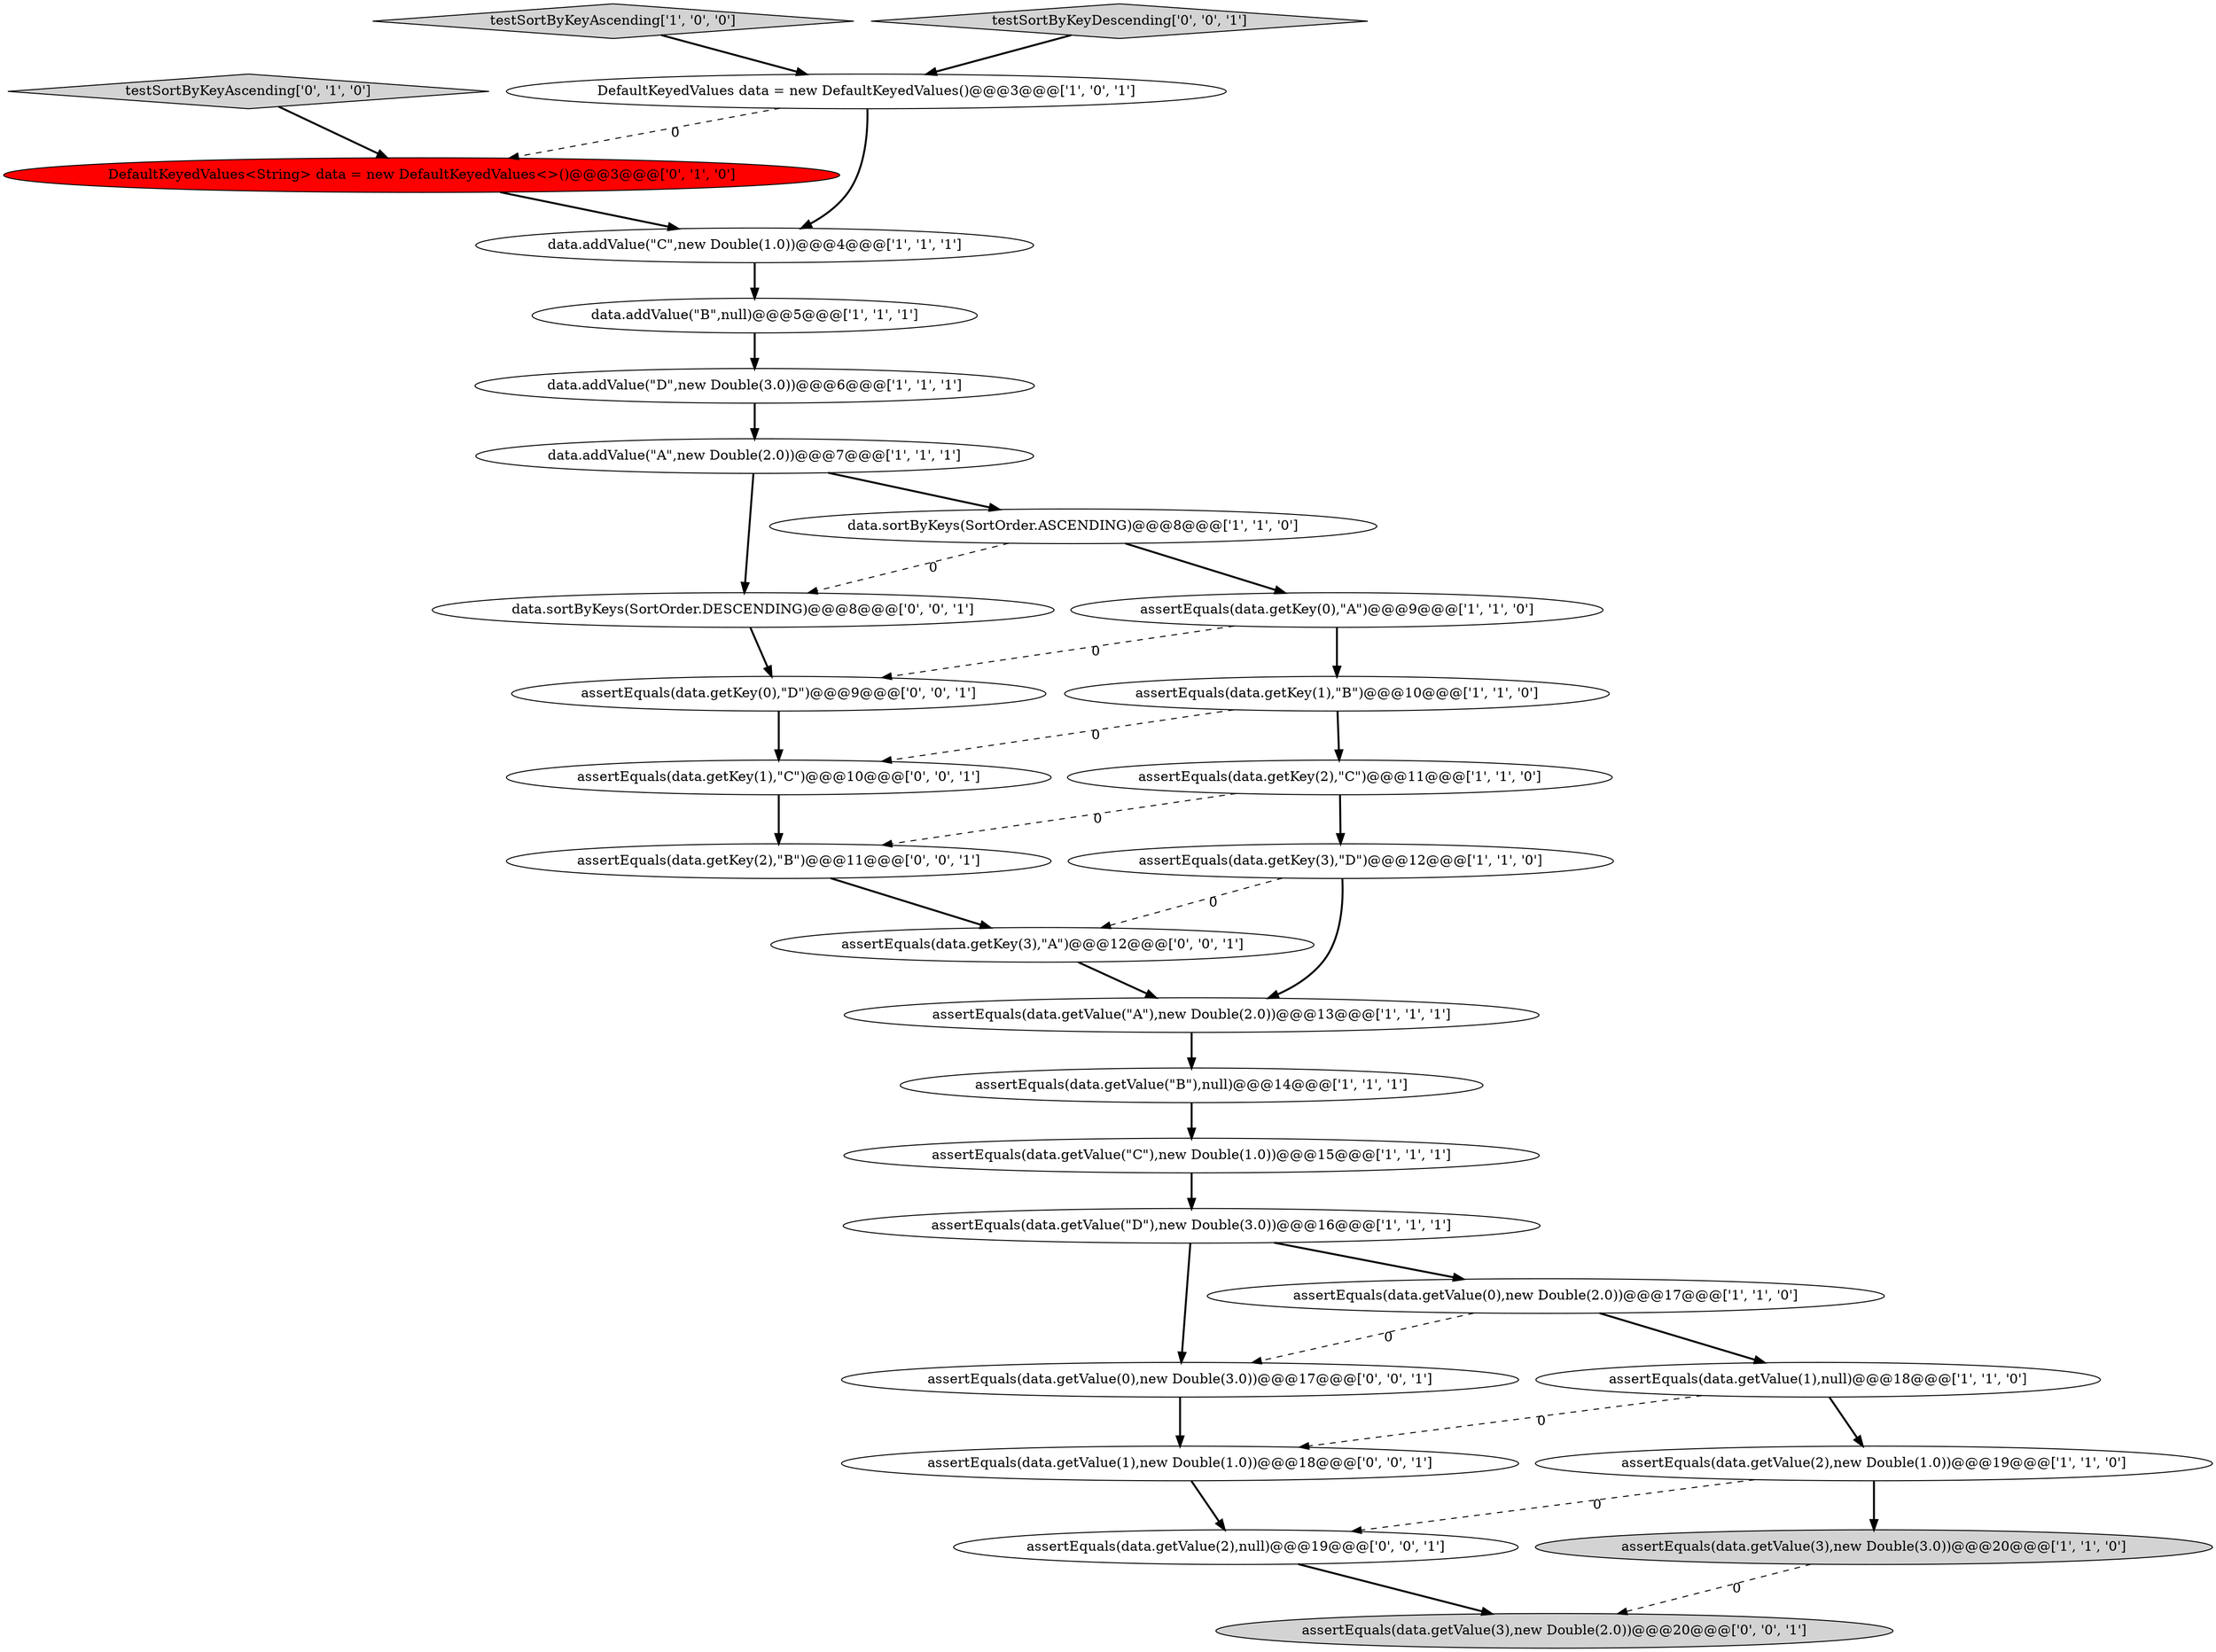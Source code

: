 digraph {
26 [style = filled, label = "assertEquals(data.getKey(3),\"A\")@@@12@@@['0', '0', '1']", fillcolor = white, shape = ellipse image = "AAA0AAABBB3BBB"];
9 [style = filled, label = "assertEquals(data.getValue(\"B\"),null)@@@14@@@['1', '1', '1']", fillcolor = white, shape = ellipse image = "AAA0AAABBB1BBB"];
18 [style = filled, label = "assertEquals(data.getKey(1),\"B\")@@@10@@@['1', '1', '0']", fillcolor = white, shape = ellipse image = "AAA0AAABBB1BBB"];
20 [style = filled, label = "DefaultKeyedValues<String> data = new DefaultKeyedValues<>()@@@3@@@['0', '1', '0']", fillcolor = red, shape = ellipse image = "AAA1AAABBB2BBB"];
10 [style = filled, label = "assertEquals(data.getValue(\"D\"),new Double(3.0))@@@16@@@['1', '1', '1']", fillcolor = white, shape = ellipse image = "AAA0AAABBB1BBB"];
12 [style = filled, label = "assertEquals(data.getValue(\"C\"),new Double(1.0))@@@15@@@['1', '1', '1']", fillcolor = white, shape = ellipse image = "AAA0AAABBB1BBB"];
3 [style = filled, label = "assertEquals(data.getValue(3),new Double(3.0))@@@20@@@['1', '1', '0']", fillcolor = lightgray, shape = ellipse image = "AAA0AAABBB1BBB"];
11 [style = filled, label = "testSortByKeyAscending['1', '0', '0']", fillcolor = lightgray, shape = diamond image = "AAA0AAABBB1BBB"];
7 [style = filled, label = "data.addValue(\"D\",new Double(3.0))@@@6@@@['1', '1', '1']", fillcolor = white, shape = ellipse image = "AAA0AAABBB1BBB"];
21 [style = filled, label = "assertEquals(data.getKey(0),\"D\")@@@9@@@['0', '0', '1']", fillcolor = white, shape = ellipse image = "AAA0AAABBB3BBB"];
8 [style = filled, label = "assertEquals(data.getValue(1),null)@@@18@@@['1', '1', '0']", fillcolor = white, shape = ellipse image = "AAA0AAABBB1BBB"];
27 [style = filled, label = "assertEquals(data.getValue(0),new Double(3.0))@@@17@@@['0', '0', '1']", fillcolor = white, shape = ellipse image = "AAA0AAABBB3BBB"];
6 [style = filled, label = "data.addValue(\"B\",null)@@@5@@@['1', '1', '1']", fillcolor = white, shape = ellipse image = "AAA0AAABBB1BBB"];
25 [style = filled, label = "testSortByKeyDescending['0', '0', '1']", fillcolor = lightgray, shape = diamond image = "AAA0AAABBB3BBB"];
19 [style = filled, label = "testSortByKeyAscending['0', '1', '0']", fillcolor = lightgray, shape = diamond image = "AAA0AAABBB2BBB"];
2 [style = filled, label = "assertEquals(data.getValue(2),new Double(1.0))@@@19@@@['1', '1', '0']", fillcolor = white, shape = ellipse image = "AAA0AAABBB1BBB"];
0 [style = filled, label = "assertEquals(data.getKey(0),\"A\")@@@9@@@['1', '1', '0']", fillcolor = white, shape = ellipse image = "AAA0AAABBB1BBB"];
28 [style = filled, label = "assertEquals(data.getKey(2),\"B\")@@@11@@@['0', '0', '1']", fillcolor = white, shape = ellipse image = "AAA0AAABBB3BBB"];
22 [style = filled, label = "data.sortByKeys(SortOrder.DESCENDING)@@@8@@@['0', '0', '1']", fillcolor = white, shape = ellipse image = "AAA0AAABBB3BBB"];
14 [style = filled, label = "data.sortByKeys(SortOrder.ASCENDING)@@@8@@@['1', '1', '0']", fillcolor = white, shape = ellipse image = "AAA0AAABBB1BBB"];
30 [style = filled, label = "assertEquals(data.getValue(2),null)@@@19@@@['0', '0', '1']", fillcolor = white, shape = ellipse image = "AAA0AAABBB3BBB"];
23 [style = filled, label = "assertEquals(data.getValue(1),new Double(1.0))@@@18@@@['0', '0', '1']", fillcolor = white, shape = ellipse image = "AAA0AAABBB3BBB"];
5 [style = filled, label = "DefaultKeyedValues data = new DefaultKeyedValues()@@@3@@@['1', '0', '1']", fillcolor = white, shape = ellipse image = "AAA0AAABBB1BBB"];
24 [style = filled, label = "assertEquals(data.getValue(3),new Double(2.0))@@@20@@@['0', '0', '1']", fillcolor = lightgray, shape = ellipse image = "AAA0AAABBB3BBB"];
4 [style = filled, label = "data.addValue(\"C\",new Double(1.0))@@@4@@@['1', '1', '1']", fillcolor = white, shape = ellipse image = "AAA0AAABBB1BBB"];
17 [style = filled, label = "assertEquals(data.getValue(0),new Double(2.0))@@@17@@@['1', '1', '0']", fillcolor = white, shape = ellipse image = "AAA0AAABBB1BBB"];
13 [style = filled, label = "assertEquals(data.getKey(3),\"D\")@@@12@@@['1', '1', '0']", fillcolor = white, shape = ellipse image = "AAA0AAABBB1BBB"];
1 [style = filled, label = "assertEquals(data.getKey(2),\"C\")@@@11@@@['1', '1', '0']", fillcolor = white, shape = ellipse image = "AAA0AAABBB1BBB"];
16 [style = filled, label = "data.addValue(\"A\",new Double(2.0))@@@7@@@['1', '1', '1']", fillcolor = white, shape = ellipse image = "AAA0AAABBB1BBB"];
15 [style = filled, label = "assertEquals(data.getValue(\"A\"),new Double(2.0))@@@13@@@['1', '1', '1']", fillcolor = white, shape = ellipse image = "AAA0AAABBB1BBB"];
29 [style = filled, label = "assertEquals(data.getKey(1),\"C\")@@@10@@@['0', '0', '1']", fillcolor = white, shape = ellipse image = "AAA0AAABBB3BBB"];
17->8 [style = bold, label=""];
30->24 [style = bold, label=""];
23->30 [style = bold, label=""];
4->6 [style = bold, label=""];
10->27 [style = bold, label=""];
19->20 [style = bold, label=""];
2->3 [style = bold, label=""];
3->24 [style = dashed, label="0"];
22->21 [style = bold, label=""];
14->22 [style = dashed, label="0"];
28->26 [style = bold, label=""];
10->17 [style = bold, label=""];
1->28 [style = dashed, label="0"];
16->22 [style = bold, label=""];
2->30 [style = dashed, label="0"];
13->26 [style = dashed, label="0"];
1->13 [style = bold, label=""];
20->4 [style = bold, label=""];
5->20 [style = dashed, label="0"];
29->28 [style = bold, label=""];
11->5 [style = bold, label=""];
12->10 [style = bold, label=""];
21->29 [style = bold, label=""];
14->0 [style = bold, label=""];
18->1 [style = bold, label=""];
8->2 [style = bold, label=""];
15->9 [style = bold, label=""];
0->21 [style = dashed, label="0"];
5->4 [style = bold, label=""];
7->16 [style = bold, label=""];
26->15 [style = bold, label=""];
16->14 [style = bold, label=""];
0->18 [style = bold, label=""];
25->5 [style = bold, label=""];
27->23 [style = bold, label=""];
13->15 [style = bold, label=""];
9->12 [style = bold, label=""];
6->7 [style = bold, label=""];
8->23 [style = dashed, label="0"];
18->29 [style = dashed, label="0"];
17->27 [style = dashed, label="0"];
}
